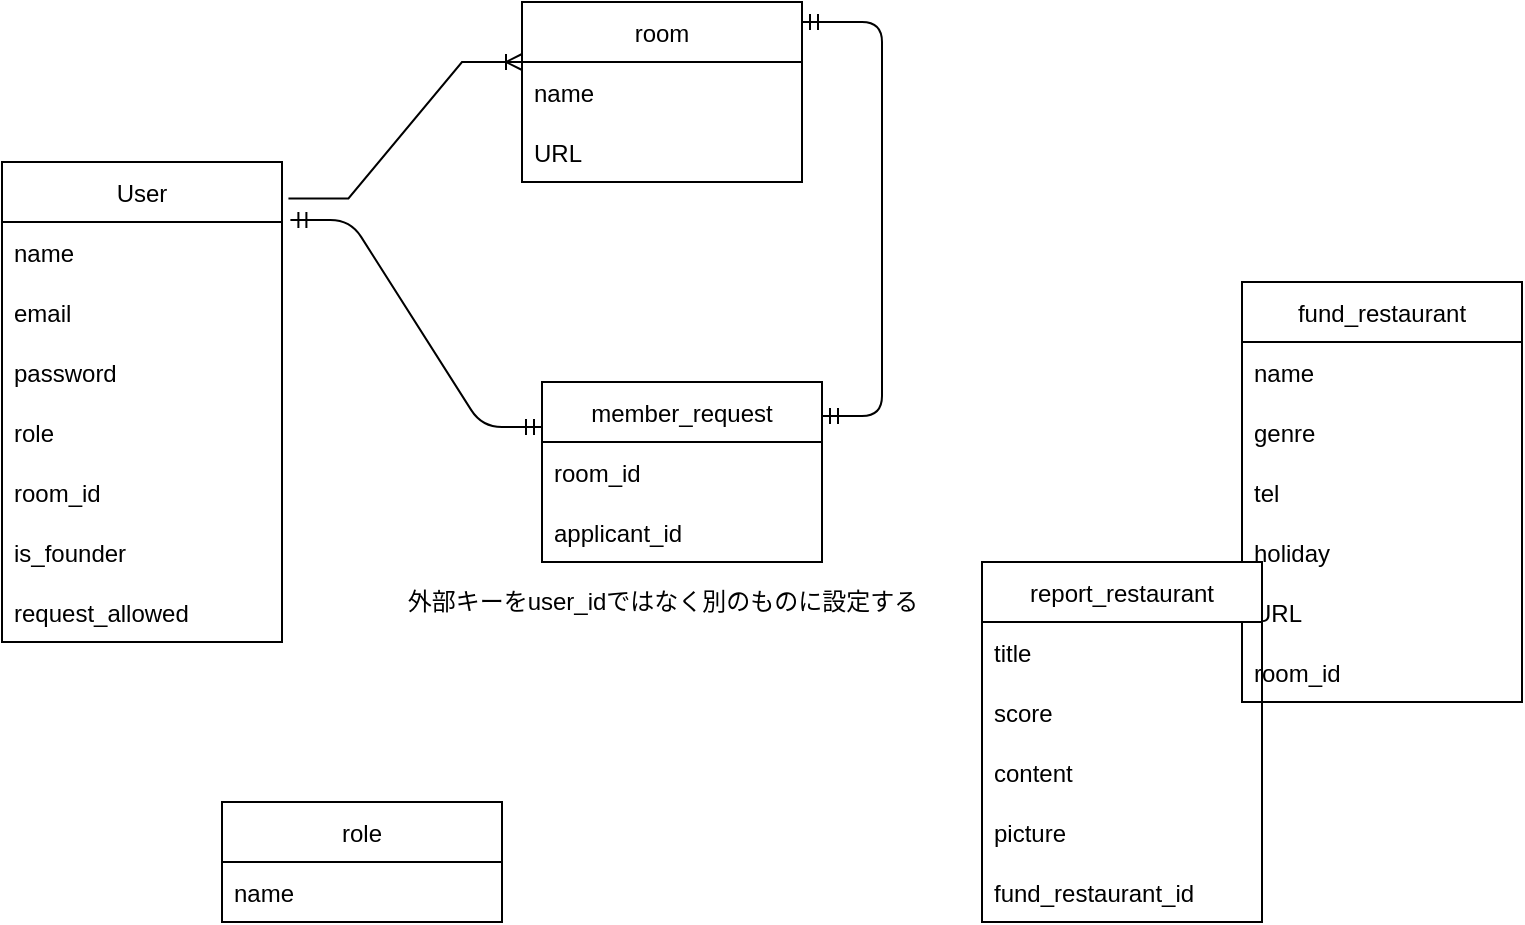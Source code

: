 <mxfile>
    <diagram id="0qNFWRNMjXVSOkOWd8ao" name="Page-1">
        <mxGraphModel dx="848" dy="478" grid="1" gridSize="10" guides="1" tooltips="1" connect="1" arrows="1" fold="1" page="1" pageScale="1" pageWidth="827" pageHeight="1169" math="0" shadow="0">
            <root>
                <mxCell id="0"/>
                <mxCell id="1" parent="0"/>
                <mxCell id="YY-4_XQwxkH6o-nGrB1v-2" value="room" style="swimlane;fontStyle=0;childLayout=stackLayout;horizontal=1;startSize=30;horizontalStack=0;resizeParent=1;resizeParentMax=0;resizeLast=0;collapsible=1;marginBottom=0;" parent="1" vertex="1">
                    <mxGeometry x="310" y="100" width="140" height="90" as="geometry"/>
                </mxCell>
                <mxCell id="YY-4_XQwxkH6o-nGrB1v-3" value="name" style="text;strokeColor=none;fillColor=none;align=left;verticalAlign=middle;spacingLeft=4;spacingRight=4;overflow=hidden;points=[[0,0.5],[1,0.5]];portConstraint=eastwest;rotatable=0;" parent="YY-4_XQwxkH6o-nGrB1v-2" vertex="1">
                    <mxGeometry y="30" width="140" height="30" as="geometry"/>
                </mxCell>
                <mxCell id="YY-4_XQwxkH6o-nGrB1v-5" value="URL" style="text;strokeColor=none;fillColor=none;align=left;verticalAlign=middle;spacingLeft=4;spacingRight=4;overflow=hidden;points=[[0,0.5],[1,0.5]];portConstraint=eastwest;rotatable=0;" parent="YY-4_XQwxkH6o-nGrB1v-2" vertex="1">
                    <mxGeometry y="60" width="140" height="30" as="geometry"/>
                </mxCell>
                <mxCell id="YY-4_XQwxkH6o-nGrB1v-6" value="User" style="swimlane;fontStyle=0;childLayout=stackLayout;horizontal=1;startSize=30;horizontalStack=0;resizeParent=1;resizeParentMax=0;resizeLast=0;collapsible=1;marginBottom=0;" parent="1" vertex="1">
                    <mxGeometry x="50" y="180" width="140" height="240" as="geometry">
                        <mxRectangle x="110" y="250" width="60" height="30" as="alternateBounds"/>
                    </mxGeometry>
                </mxCell>
                <mxCell id="YY-4_XQwxkH6o-nGrB1v-7" value="name" style="text;strokeColor=none;fillColor=none;align=left;verticalAlign=middle;spacingLeft=4;spacingRight=4;overflow=hidden;points=[[0,0.5],[1,0.5]];portConstraint=eastwest;rotatable=0;" parent="YY-4_XQwxkH6o-nGrB1v-6" vertex="1">
                    <mxGeometry y="30" width="140" height="30" as="geometry"/>
                </mxCell>
                <mxCell id="YY-4_XQwxkH6o-nGrB1v-8" value="email" style="text;strokeColor=none;fillColor=none;align=left;verticalAlign=middle;spacingLeft=4;spacingRight=4;overflow=hidden;points=[[0,0.5],[1,0.5]];portConstraint=eastwest;rotatable=0;" parent="YY-4_XQwxkH6o-nGrB1v-6" vertex="1">
                    <mxGeometry y="60" width="140" height="30" as="geometry"/>
                </mxCell>
                <mxCell id="YY-4_XQwxkH6o-nGrB1v-13" value="password" style="text;strokeColor=none;fillColor=none;align=left;verticalAlign=middle;spacingLeft=4;spacingRight=4;overflow=hidden;points=[[0,0.5],[1,0.5]];portConstraint=eastwest;rotatable=0;" parent="YY-4_XQwxkH6o-nGrB1v-6" vertex="1">
                    <mxGeometry y="90" width="140" height="30" as="geometry"/>
                </mxCell>
                <mxCell id="YY-4_XQwxkH6o-nGrB1v-27" value="role" style="text;strokeColor=none;fillColor=none;align=left;verticalAlign=middle;spacingLeft=4;spacingRight=4;overflow=hidden;points=[[0,0.5],[1,0.5]];portConstraint=eastwest;rotatable=0;" parent="YY-4_XQwxkH6o-nGrB1v-6" vertex="1">
                    <mxGeometry y="120" width="140" height="30" as="geometry"/>
                </mxCell>
                <mxCell id="2" value="room_id" style="text;strokeColor=none;fillColor=none;align=left;verticalAlign=middle;spacingLeft=4;spacingRight=4;overflow=hidden;points=[[0,0.5],[1,0.5]];portConstraint=eastwest;rotatable=0;" parent="YY-4_XQwxkH6o-nGrB1v-6" vertex="1">
                    <mxGeometry y="150" width="140" height="30" as="geometry"/>
                </mxCell>
                <mxCell id="8" value="is_founder" style="text;strokeColor=none;fillColor=none;align=left;verticalAlign=middle;spacingLeft=4;spacingRight=4;overflow=hidden;points=[[0,0.5],[1,0.5]];portConstraint=eastwest;rotatable=0;" parent="YY-4_XQwxkH6o-nGrB1v-6" vertex="1">
                    <mxGeometry y="180" width="140" height="30" as="geometry"/>
                </mxCell>
                <mxCell id="14" value="request_allowed" style="text;strokeColor=none;fillColor=none;align=left;verticalAlign=middle;spacingLeft=4;spacingRight=4;overflow=hidden;points=[[0,0.5],[1,0.5]];portConstraint=eastwest;rotatable=0;" vertex="1" parent="YY-4_XQwxkH6o-nGrB1v-6">
                    <mxGeometry y="210" width="140" height="30" as="geometry"/>
                </mxCell>
                <mxCell id="YY-4_XQwxkH6o-nGrB1v-15" value="fund_restaurant" style="swimlane;fontStyle=0;childLayout=stackLayout;horizontal=1;startSize=30;horizontalStack=0;resizeParent=1;resizeParentMax=0;resizeLast=0;collapsible=1;marginBottom=0;" parent="1" vertex="1">
                    <mxGeometry x="670" y="240" width="140" height="210" as="geometry"/>
                </mxCell>
                <mxCell id="YY-4_XQwxkH6o-nGrB1v-16" value="name" style="text;strokeColor=none;fillColor=none;align=left;verticalAlign=middle;spacingLeft=4;spacingRight=4;overflow=hidden;points=[[0,0.5],[1,0.5]];portConstraint=eastwest;rotatable=0;" parent="YY-4_XQwxkH6o-nGrB1v-15" vertex="1">
                    <mxGeometry y="30" width="140" height="30" as="geometry"/>
                </mxCell>
                <mxCell id="YY-4_XQwxkH6o-nGrB1v-17" value="genre" style="text;strokeColor=none;fillColor=none;align=left;verticalAlign=middle;spacingLeft=4;spacingRight=4;overflow=hidden;points=[[0,0.5],[1,0.5]];portConstraint=eastwest;rotatable=0;" parent="YY-4_XQwxkH6o-nGrB1v-15" vertex="1">
                    <mxGeometry y="60" width="140" height="30" as="geometry"/>
                </mxCell>
                <mxCell id="YY-4_XQwxkH6o-nGrB1v-19" value="tel" style="text;strokeColor=none;fillColor=none;align=left;verticalAlign=middle;spacingLeft=4;spacingRight=4;overflow=hidden;points=[[0,0.5],[1,0.5]];portConstraint=eastwest;rotatable=0;" parent="YY-4_XQwxkH6o-nGrB1v-15" vertex="1">
                    <mxGeometry y="90" width="140" height="30" as="geometry"/>
                </mxCell>
                <mxCell id="YY-4_XQwxkH6o-nGrB1v-20" value="holiday" style="text;strokeColor=none;fillColor=none;align=left;verticalAlign=middle;spacingLeft=4;spacingRight=4;overflow=hidden;points=[[0,0.5],[1,0.5]];portConstraint=eastwest;rotatable=0;" parent="YY-4_XQwxkH6o-nGrB1v-15" vertex="1">
                    <mxGeometry y="120" width="140" height="30" as="geometry"/>
                </mxCell>
                <mxCell id="YY-4_XQwxkH6o-nGrB1v-18" value="URL" style="text;strokeColor=none;fillColor=none;align=left;verticalAlign=middle;spacingLeft=4;spacingRight=4;overflow=hidden;points=[[0,0.5],[1,0.5]];portConstraint=eastwest;rotatable=0;" parent="YY-4_XQwxkH6o-nGrB1v-15" vertex="1">
                    <mxGeometry y="150" width="140" height="30" as="geometry"/>
                </mxCell>
                <mxCell id="4" value="room_id" style="text;strokeColor=none;fillColor=none;align=left;verticalAlign=middle;spacingLeft=4;spacingRight=4;overflow=hidden;points=[[0,0.5],[1,0.5]];portConstraint=eastwest;rotatable=0;" parent="YY-4_XQwxkH6o-nGrB1v-15" vertex="1">
                    <mxGeometry y="180" width="140" height="30" as="geometry"/>
                </mxCell>
                <mxCell id="YY-4_XQwxkH6o-nGrB1v-21" value="report_restaurant" style="swimlane;fontStyle=0;childLayout=stackLayout;horizontal=1;startSize=30;horizontalStack=0;resizeParent=1;resizeParentMax=0;resizeLast=0;collapsible=1;marginBottom=0;" parent="1" vertex="1">
                    <mxGeometry x="540" y="380" width="140" height="180" as="geometry"/>
                </mxCell>
                <mxCell id="YY-4_XQwxkH6o-nGrB1v-22" value="title" style="text;strokeColor=none;fillColor=none;align=left;verticalAlign=middle;spacingLeft=4;spacingRight=4;overflow=hidden;points=[[0,0.5],[1,0.5]];portConstraint=eastwest;rotatable=0;" parent="YY-4_XQwxkH6o-nGrB1v-21" vertex="1">
                    <mxGeometry y="30" width="140" height="30" as="geometry"/>
                </mxCell>
                <mxCell id="YY-4_XQwxkH6o-nGrB1v-23" value="score" style="text;strokeColor=none;fillColor=none;align=left;verticalAlign=middle;spacingLeft=4;spacingRight=4;overflow=hidden;points=[[0,0.5],[1,0.5]];portConstraint=eastwest;rotatable=0;" parent="YY-4_XQwxkH6o-nGrB1v-21" vertex="1">
                    <mxGeometry y="60" width="140" height="30" as="geometry"/>
                </mxCell>
                <mxCell id="YY-4_XQwxkH6o-nGrB1v-24" value="content" style="text;strokeColor=none;fillColor=none;align=left;verticalAlign=middle;spacingLeft=4;spacingRight=4;overflow=hidden;points=[[0,0.5],[1,0.5]];portConstraint=eastwest;rotatable=0;" parent="YY-4_XQwxkH6o-nGrB1v-21" vertex="1">
                    <mxGeometry y="90" width="140" height="30" as="geometry"/>
                </mxCell>
                <mxCell id="YY-4_XQwxkH6o-nGrB1v-25" value="picture" style="text;strokeColor=none;fillColor=none;align=left;verticalAlign=middle;spacingLeft=4;spacingRight=4;overflow=hidden;points=[[0,0.5],[1,0.5]];portConstraint=eastwest;rotatable=0;" parent="YY-4_XQwxkH6o-nGrB1v-21" vertex="1">
                    <mxGeometry y="120" width="140" height="30" as="geometry"/>
                </mxCell>
                <mxCell id="3" value="fund_restaurant_id" style="text;strokeColor=none;fillColor=none;align=left;verticalAlign=middle;spacingLeft=4;spacingRight=4;overflow=hidden;points=[[0,0.5],[1,0.5]];portConstraint=eastwest;rotatable=0;" parent="YY-4_XQwxkH6o-nGrB1v-21" vertex="1">
                    <mxGeometry y="150" width="140" height="30" as="geometry"/>
                </mxCell>
                <mxCell id="YY-4_XQwxkH6o-nGrB1v-28" value="role" style="swimlane;fontStyle=0;childLayout=stackLayout;horizontal=1;startSize=30;horizontalStack=0;resizeParent=1;resizeParentMax=0;resizeLast=0;collapsible=1;marginBottom=0;" parent="1" vertex="1">
                    <mxGeometry x="160" y="500" width="140" height="60" as="geometry"/>
                </mxCell>
                <mxCell id="YY-4_XQwxkH6o-nGrB1v-29" value="name" style="text;strokeColor=none;fillColor=none;align=left;verticalAlign=middle;spacingLeft=4;spacingRight=4;overflow=hidden;points=[[0,0.5],[1,0.5]];portConstraint=eastwest;rotatable=0;" parent="YY-4_XQwxkH6o-nGrB1v-28" vertex="1">
                    <mxGeometry y="30" width="140" height="30" as="geometry"/>
                </mxCell>
                <mxCell id="YY-4_XQwxkH6o-nGrB1v-34" value="" style="edgeStyle=entityRelationEdgeStyle;fontSize=12;html=1;endArrow=ERoneToMany;rounded=0;exitX=1.023;exitY=0.076;exitDx=0;exitDy=0;entryX=0;entryY=0;entryDx=0;entryDy=0;entryPerimeter=0;exitPerimeter=0;" parent="1" source="YY-4_XQwxkH6o-nGrB1v-6" target="YY-4_XQwxkH6o-nGrB1v-3" edge="1">
                    <mxGeometry width="100" height="100" relative="1" as="geometry">
                        <mxPoint x="190" y="250" as="sourcePoint"/>
                        <mxPoint x="280" y="130" as="targetPoint"/>
                    </mxGeometry>
                </mxCell>
                <mxCell id="5" value="member_request" style="swimlane;fontStyle=0;childLayout=stackLayout;horizontal=1;startSize=30;horizontalStack=0;resizeParent=1;resizeParentMax=0;resizeLast=0;collapsible=1;marginBottom=0;" parent="1" vertex="1">
                    <mxGeometry x="320" y="290" width="140" height="90" as="geometry"/>
                </mxCell>
                <mxCell id="6" value="room_id" style="text;strokeColor=none;fillColor=none;align=left;verticalAlign=middle;spacingLeft=4;spacingRight=4;overflow=hidden;points=[[0,0.5],[1,0.5]];portConstraint=eastwest;rotatable=0;" parent="5" vertex="1">
                    <mxGeometry y="30" width="140" height="30" as="geometry"/>
                </mxCell>
                <mxCell id="7" value="applicant_id" style="text;strokeColor=none;fillColor=none;align=left;verticalAlign=middle;spacingLeft=4;spacingRight=4;overflow=hidden;points=[[0,0.5],[1,0.5]];portConstraint=eastwest;rotatable=0;" parent="5" vertex="1">
                    <mxGeometry y="60" width="140" height="30" as="geometry"/>
                </mxCell>
                <mxCell id="10" value="" style="edgeStyle=entityRelationEdgeStyle;fontSize=12;html=1;endArrow=ERmandOne;startArrow=ERmandOne;entryX=1;entryY=0.111;entryDx=0;entryDy=0;entryPerimeter=0;" parent="1" target="YY-4_XQwxkH6o-nGrB1v-2" edge="1">
                    <mxGeometry width="100" height="100" relative="1" as="geometry">
                        <mxPoint x="460" y="307" as="sourcePoint"/>
                        <mxPoint x="280" y="110" as="targetPoint"/>
                    </mxGeometry>
                </mxCell>
                <mxCell id="11" value="" style="edgeStyle=entityRelationEdgeStyle;fontSize=12;html=1;endArrow=ERmandOne;startArrow=ERmandOne;exitX=1.03;exitY=-0.033;exitDx=0;exitDy=0;exitPerimeter=0;entryX=0;entryY=0.25;entryDx=0;entryDy=0;" parent="1" source="YY-4_XQwxkH6o-nGrB1v-7" target="5" edge="1">
                    <mxGeometry width="100" height="100" relative="1" as="geometry">
                        <mxPoint x="-50" y="190" as="sourcePoint"/>
                        <mxPoint x="50" y="90" as="targetPoint"/>
                    </mxGeometry>
                </mxCell>
                <mxCell id="13" value="外部キーをuser_idではなく別のものに設定する" style="text;html=1;align=center;verticalAlign=middle;resizable=0;points=[];autosize=1;strokeColor=none;fillColor=none;" parent="1" vertex="1">
                    <mxGeometry x="245" y="390" width="270" height="20" as="geometry"/>
                </mxCell>
            </root>
        </mxGraphModel>
    </diagram>
</mxfile>